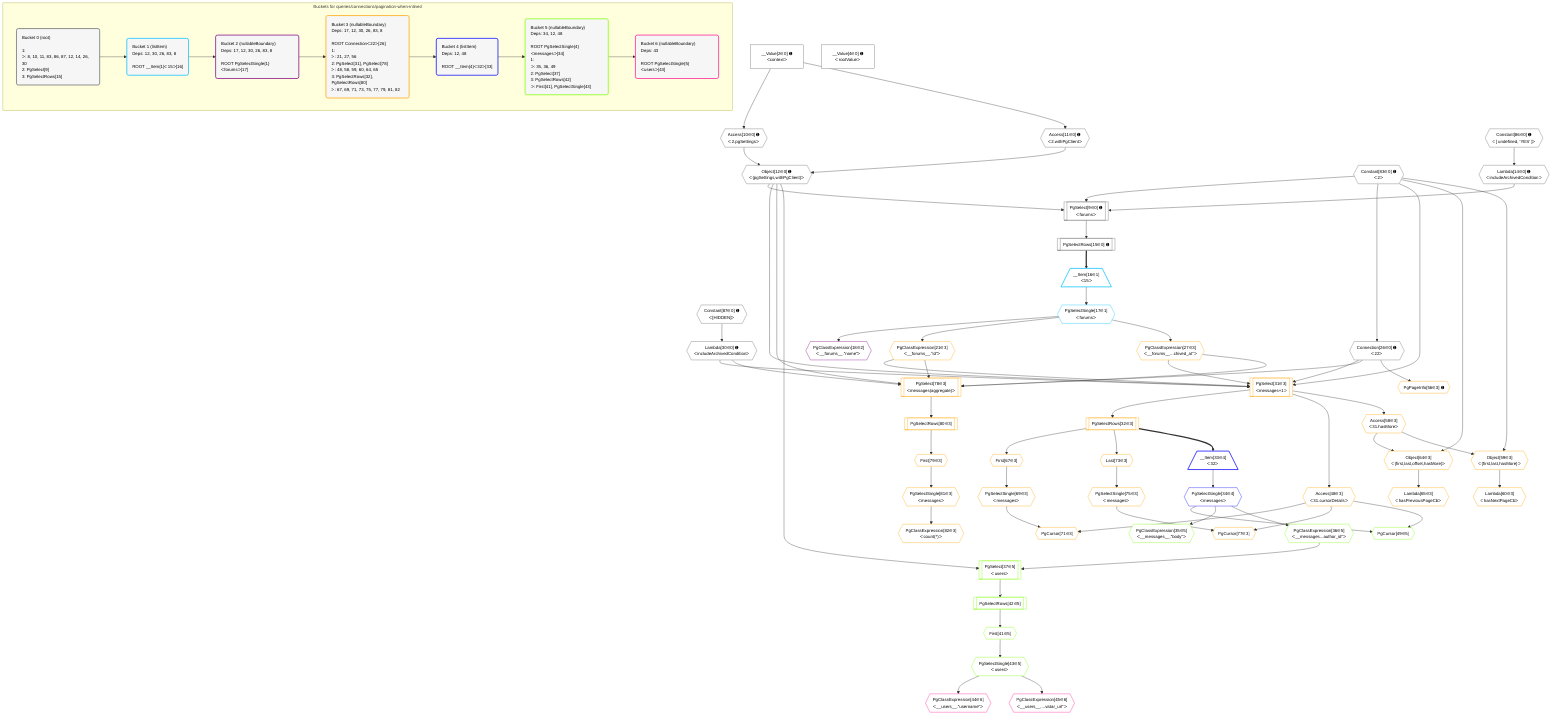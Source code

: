 %%{init: {'themeVariables': { 'fontSize': '12px'}}}%%
graph TD
    classDef path fill:#eee,stroke:#000,color:#000
    classDef plan fill:#fff,stroke-width:1px,color:#000
    classDef itemplan fill:#fff,stroke-width:2px,color:#000
    classDef unbatchedplan fill:#dff,stroke-width:1px,color:#000
    classDef sideeffectplan fill:#fcc,stroke-width:2px,color:#000
    classDef bucket fill:#f6f6f6,color:#000,stroke-width:2px,text-align:left


    %% plan dependencies
    PgSelect9[["PgSelect[9∈0] ➊<br />ᐸforumsᐳ"]]:::plan
    Object12{{"Object[12∈0] ➊<br />ᐸ{pgSettings,withPgClient}ᐳ"}}:::plan
    Constant83{{"Constant[83∈0] ➊<br />ᐸ2ᐳ"}}:::plan
    Lambda14{{"Lambda[14∈0] ➊<br />ᐸincludeArchivedConditionᐳ"}}:::plan
    Object12 & Constant83 & Lambda14 --> PgSelect9
    Access10{{"Access[10∈0] ➊<br />ᐸ2.pgSettingsᐳ"}}:::plan
    Access11{{"Access[11∈0] ➊<br />ᐸ2.withPgClientᐳ"}}:::plan
    Access10 & Access11 --> Object12
    Connection26{{"Connection[26∈0] ➊<br />ᐸ22ᐳ"}}:::plan
    Constant83 --> Connection26
    __Value2["__Value[2∈0] ➊<br />ᐸcontextᐳ"]:::plan
    __Value2 --> Access10
    __Value2 --> Access11
    Constant86{{"Constant[86∈0] ➊<br />ᐸ[ undefined, 'YES' ]ᐳ"}}:::plan
    Constant86 --> Lambda14
    PgSelectRows15[["PgSelectRows[15∈0] ➊"]]:::plan
    PgSelect9 --> PgSelectRows15
    Lambda30{{"Lambda[30∈0] ➊<br />ᐸincludeArchivedConditionᐳ"}}:::plan
    Constant87{{"Constant[87∈0] ➊<br />ᐸ[HIDDEN]ᐳ"}}:::plan
    Constant87 --> Lambda30
    __Value4["__Value[4∈0] ➊<br />ᐸrootValueᐳ"]:::plan
    __Item16[/"__Item[16∈1]<br />ᐸ15ᐳ"\]:::itemplan
    PgSelectRows15 ==> __Item16
    PgSelectSingle17{{"PgSelectSingle[17∈1]<br />ᐸforumsᐳ"}}:::plan
    __Item16 --> PgSelectSingle17
    PgClassExpression18{{"PgClassExpression[18∈2]<br />ᐸ__forums__.”name”ᐳ"}}:::plan
    PgSelectSingle17 --> PgClassExpression18
    PgSelect31[["PgSelect[31∈3]<br />ᐸmessages+1ᐳ"]]:::plan
    PgClassExpression21{{"PgClassExpression[21∈3]<br />ᐸ__forums__.”id”ᐳ"}}:::plan
    PgClassExpression27{{"PgClassExpression[27∈3]<br />ᐸ__forums__...chived_at”ᐳ"}}:::plan
    Object12 & PgClassExpression21 & PgClassExpression27 & Lambda30 & Connection26 & Constant83 --> PgSelect31
    PgSelect78[["PgSelect[78∈3]<br />ᐸmessages(aggregate)ᐳ"]]:::plan
    Object12 & PgClassExpression21 & PgClassExpression27 & Lambda30 & Connection26 --> PgSelect78
    Object64{{"Object[64∈3]<br />ᐸ{first,last,offset,hasMore}ᐳ"}}:::plan
    Access58{{"Access[58∈3]<br />ᐸ31.hasMoreᐳ"}}:::plan
    Constant83 & Access58 --> Object64
    Object59{{"Object[59∈3]<br />ᐸ{first,last,hasMore}ᐳ"}}:::plan
    Constant83 & Access58 --> Object59
    PgCursor71{{"PgCursor[71∈3]"}}:::plan
    PgSelectSingle69{{"PgSelectSingle[69∈3]<br />ᐸmessagesᐳ"}}:::plan
    Access48{{"Access[48∈3]<br />ᐸ31.cursorDetailsᐳ"}}:::plan
    PgSelectSingle69 & Access48 --> PgCursor71
    PgCursor77{{"PgCursor[77∈3]"}}:::plan
    PgSelectSingle75{{"PgSelectSingle[75∈3]<br />ᐸmessagesᐳ"}}:::plan
    PgSelectSingle75 & Access48 --> PgCursor77
    PgSelectSingle17 --> PgClassExpression21
    PgSelectSingle17 --> PgClassExpression27
    PgSelectRows32[["PgSelectRows[32∈3]"]]:::plan
    PgSelect31 --> PgSelectRows32
    PgSelect31 --> Access48
    PgPageInfo56{{"PgPageInfo[56∈3] ➊"}}:::plan
    Connection26 --> PgPageInfo56
    PgSelect31 --> Access58
    Lambda60{{"Lambda[60∈3]<br />ᐸhasNextPageCbᐳ"}}:::plan
    Object59 --> Lambda60
    Lambda65{{"Lambda[65∈3]<br />ᐸhasPreviousPageCbᐳ"}}:::plan
    Object64 --> Lambda65
    First67{{"First[67∈3]"}}:::plan
    PgSelectRows32 --> First67
    First67 --> PgSelectSingle69
    Last73{{"Last[73∈3]"}}:::plan
    PgSelectRows32 --> Last73
    Last73 --> PgSelectSingle75
    First79{{"First[79∈3]"}}:::plan
    PgSelectRows80[["PgSelectRows[80∈3]"]]:::plan
    PgSelectRows80 --> First79
    PgSelect78 --> PgSelectRows80
    PgSelectSingle81{{"PgSelectSingle[81∈3]<br />ᐸmessagesᐳ"}}:::plan
    First79 --> PgSelectSingle81
    PgClassExpression82{{"PgClassExpression[82∈3]<br />ᐸcount(*)ᐳ"}}:::plan
    PgSelectSingle81 --> PgClassExpression82
    __Item33[/"__Item[33∈4]<br />ᐸ32ᐳ"\]:::itemplan
    PgSelectRows32 ==> __Item33
    PgSelectSingle34{{"PgSelectSingle[34∈4]<br />ᐸmessagesᐳ"}}:::plan
    __Item33 --> PgSelectSingle34
    PgSelect37[["PgSelect[37∈5]<br />ᐸusersᐳ"]]:::plan
    PgClassExpression36{{"PgClassExpression[36∈5]<br />ᐸ__messages...author_id”ᐳ"}}:::plan
    Object12 & PgClassExpression36 --> PgSelect37
    PgCursor49{{"PgCursor[49∈5]"}}:::plan
    PgSelectSingle34 & Access48 --> PgCursor49
    PgClassExpression35{{"PgClassExpression[35∈5]<br />ᐸ__messages__.”body”ᐳ"}}:::plan
    PgSelectSingle34 --> PgClassExpression35
    PgSelectSingle34 --> PgClassExpression36
    First41{{"First[41∈5]"}}:::plan
    PgSelectRows42[["PgSelectRows[42∈5]"]]:::plan
    PgSelectRows42 --> First41
    PgSelect37 --> PgSelectRows42
    PgSelectSingle43{{"PgSelectSingle[43∈5]<br />ᐸusersᐳ"}}:::plan
    First41 --> PgSelectSingle43
    PgClassExpression44{{"PgClassExpression[44∈6]<br />ᐸ__users__.”username”ᐳ"}}:::plan
    PgSelectSingle43 --> PgClassExpression44
    PgClassExpression45{{"PgClassExpression[45∈6]<br />ᐸ__users__....vatar_url”ᐳ"}}:::plan
    PgSelectSingle43 --> PgClassExpression45

    %% define steps

    subgraph "Buckets for queries/connections/pagination-when-inlined"
    Bucket0("Bucket 0 (root)<br /><br />1: <br />ᐳ: 8, 10, 11, 83, 86, 87, 12, 14, 26, 30<br />2: PgSelect[9]<br />3: PgSelectRows[15]"):::bucket
    classDef bucket0 stroke:#696969
    class Bucket0,__Value2,__Value4,PgSelect9,Access10,Access11,Object12,Lambda14,PgSelectRows15,Connection26,Lambda30,Constant83,Constant86,Constant87 bucket0
    Bucket1("Bucket 1 (listItem)<br />Deps: 12, 30, 26, 83, 8<br /><br />ROOT __Item{1}ᐸ15ᐳ[16]"):::bucket
    classDef bucket1 stroke:#00bfff
    class Bucket1,__Item16,PgSelectSingle17 bucket1
    Bucket2("Bucket 2 (nullableBoundary)<br />Deps: 17, 12, 30, 26, 83, 8<br /><br />ROOT PgSelectSingle{1}ᐸforumsᐳ[17]"):::bucket
    classDef bucket2 stroke:#7f007f
    class Bucket2,PgClassExpression18 bucket2
    Bucket3("Bucket 3 (nullableBoundary)<br />Deps: 17, 12, 30, 26, 83, 8<br /><br />ROOT Connectionᐸ22ᐳ[26]<br />1: <br />ᐳ: 21, 27, 56<br />2: PgSelect[31], PgSelect[78]<br />ᐳ: 48, 58, 59, 60, 64, 65<br />3: PgSelectRows[32], PgSelectRows[80]<br />ᐳ: 67, 69, 71, 73, 75, 77, 79, 81, 82"):::bucket
    classDef bucket3 stroke:#ffa500
    class Bucket3,PgClassExpression21,PgClassExpression27,PgSelect31,PgSelectRows32,Access48,PgPageInfo56,Access58,Object59,Lambda60,Object64,Lambda65,First67,PgSelectSingle69,PgCursor71,Last73,PgSelectSingle75,PgCursor77,PgSelect78,First79,PgSelectRows80,PgSelectSingle81,PgClassExpression82 bucket3
    Bucket4("Bucket 4 (listItem)<br />Deps: 12, 48<br /><br />ROOT __Item{4}ᐸ32ᐳ[33]"):::bucket
    classDef bucket4 stroke:#0000ff
    class Bucket4,__Item33,PgSelectSingle34 bucket4
    Bucket5("Bucket 5 (nullableBoundary)<br />Deps: 34, 12, 48<br /><br />ROOT PgSelectSingle{4}ᐸmessagesᐳ[34]<br />1: <br />ᐳ: 35, 36, 49<br />2: PgSelect[37]<br />3: PgSelectRows[42]<br />ᐳ: First[41], PgSelectSingle[43]"):::bucket
    classDef bucket5 stroke:#7fff00
    class Bucket5,PgClassExpression35,PgClassExpression36,PgSelect37,First41,PgSelectRows42,PgSelectSingle43,PgCursor49 bucket5
    Bucket6("Bucket 6 (nullableBoundary)<br />Deps: 43<br /><br />ROOT PgSelectSingle{5}ᐸusersᐳ[43]"):::bucket
    classDef bucket6 stroke:#ff1493
    class Bucket6,PgClassExpression44,PgClassExpression45 bucket6
    Bucket0 --> Bucket1
    Bucket1 --> Bucket2
    Bucket2 --> Bucket3
    Bucket3 --> Bucket4
    Bucket4 --> Bucket5
    Bucket5 --> Bucket6
    end